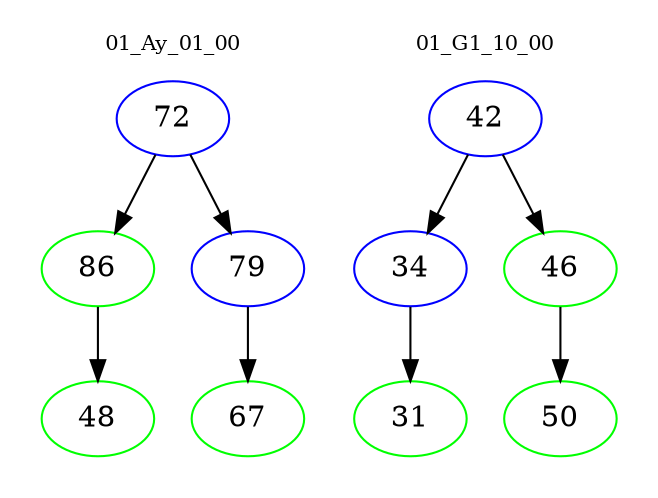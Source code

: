 digraph{
subgraph cluster_0 {
color = white
label = "01_Ay_01_00";
fontsize=10;
T0_72 [label="72", color="blue"]
T0_72 -> T0_86 [color="black"]
T0_86 [label="86", color="green"]
T0_86 -> T0_48 [color="black"]
T0_48 [label="48", color="green"]
T0_72 -> T0_79 [color="black"]
T0_79 [label="79", color="blue"]
T0_79 -> T0_67 [color="black"]
T0_67 [label="67", color="green"]
}
subgraph cluster_1 {
color = white
label = "01_G1_10_00";
fontsize=10;
T1_42 [label="42", color="blue"]
T1_42 -> T1_34 [color="black"]
T1_34 [label="34", color="blue"]
T1_34 -> T1_31 [color="black"]
T1_31 [label="31", color="green"]
T1_42 -> T1_46 [color="black"]
T1_46 [label="46", color="green"]
T1_46 -> T1_50 [color="black"]
T1_50 [label="50", color="green"]
}
}
